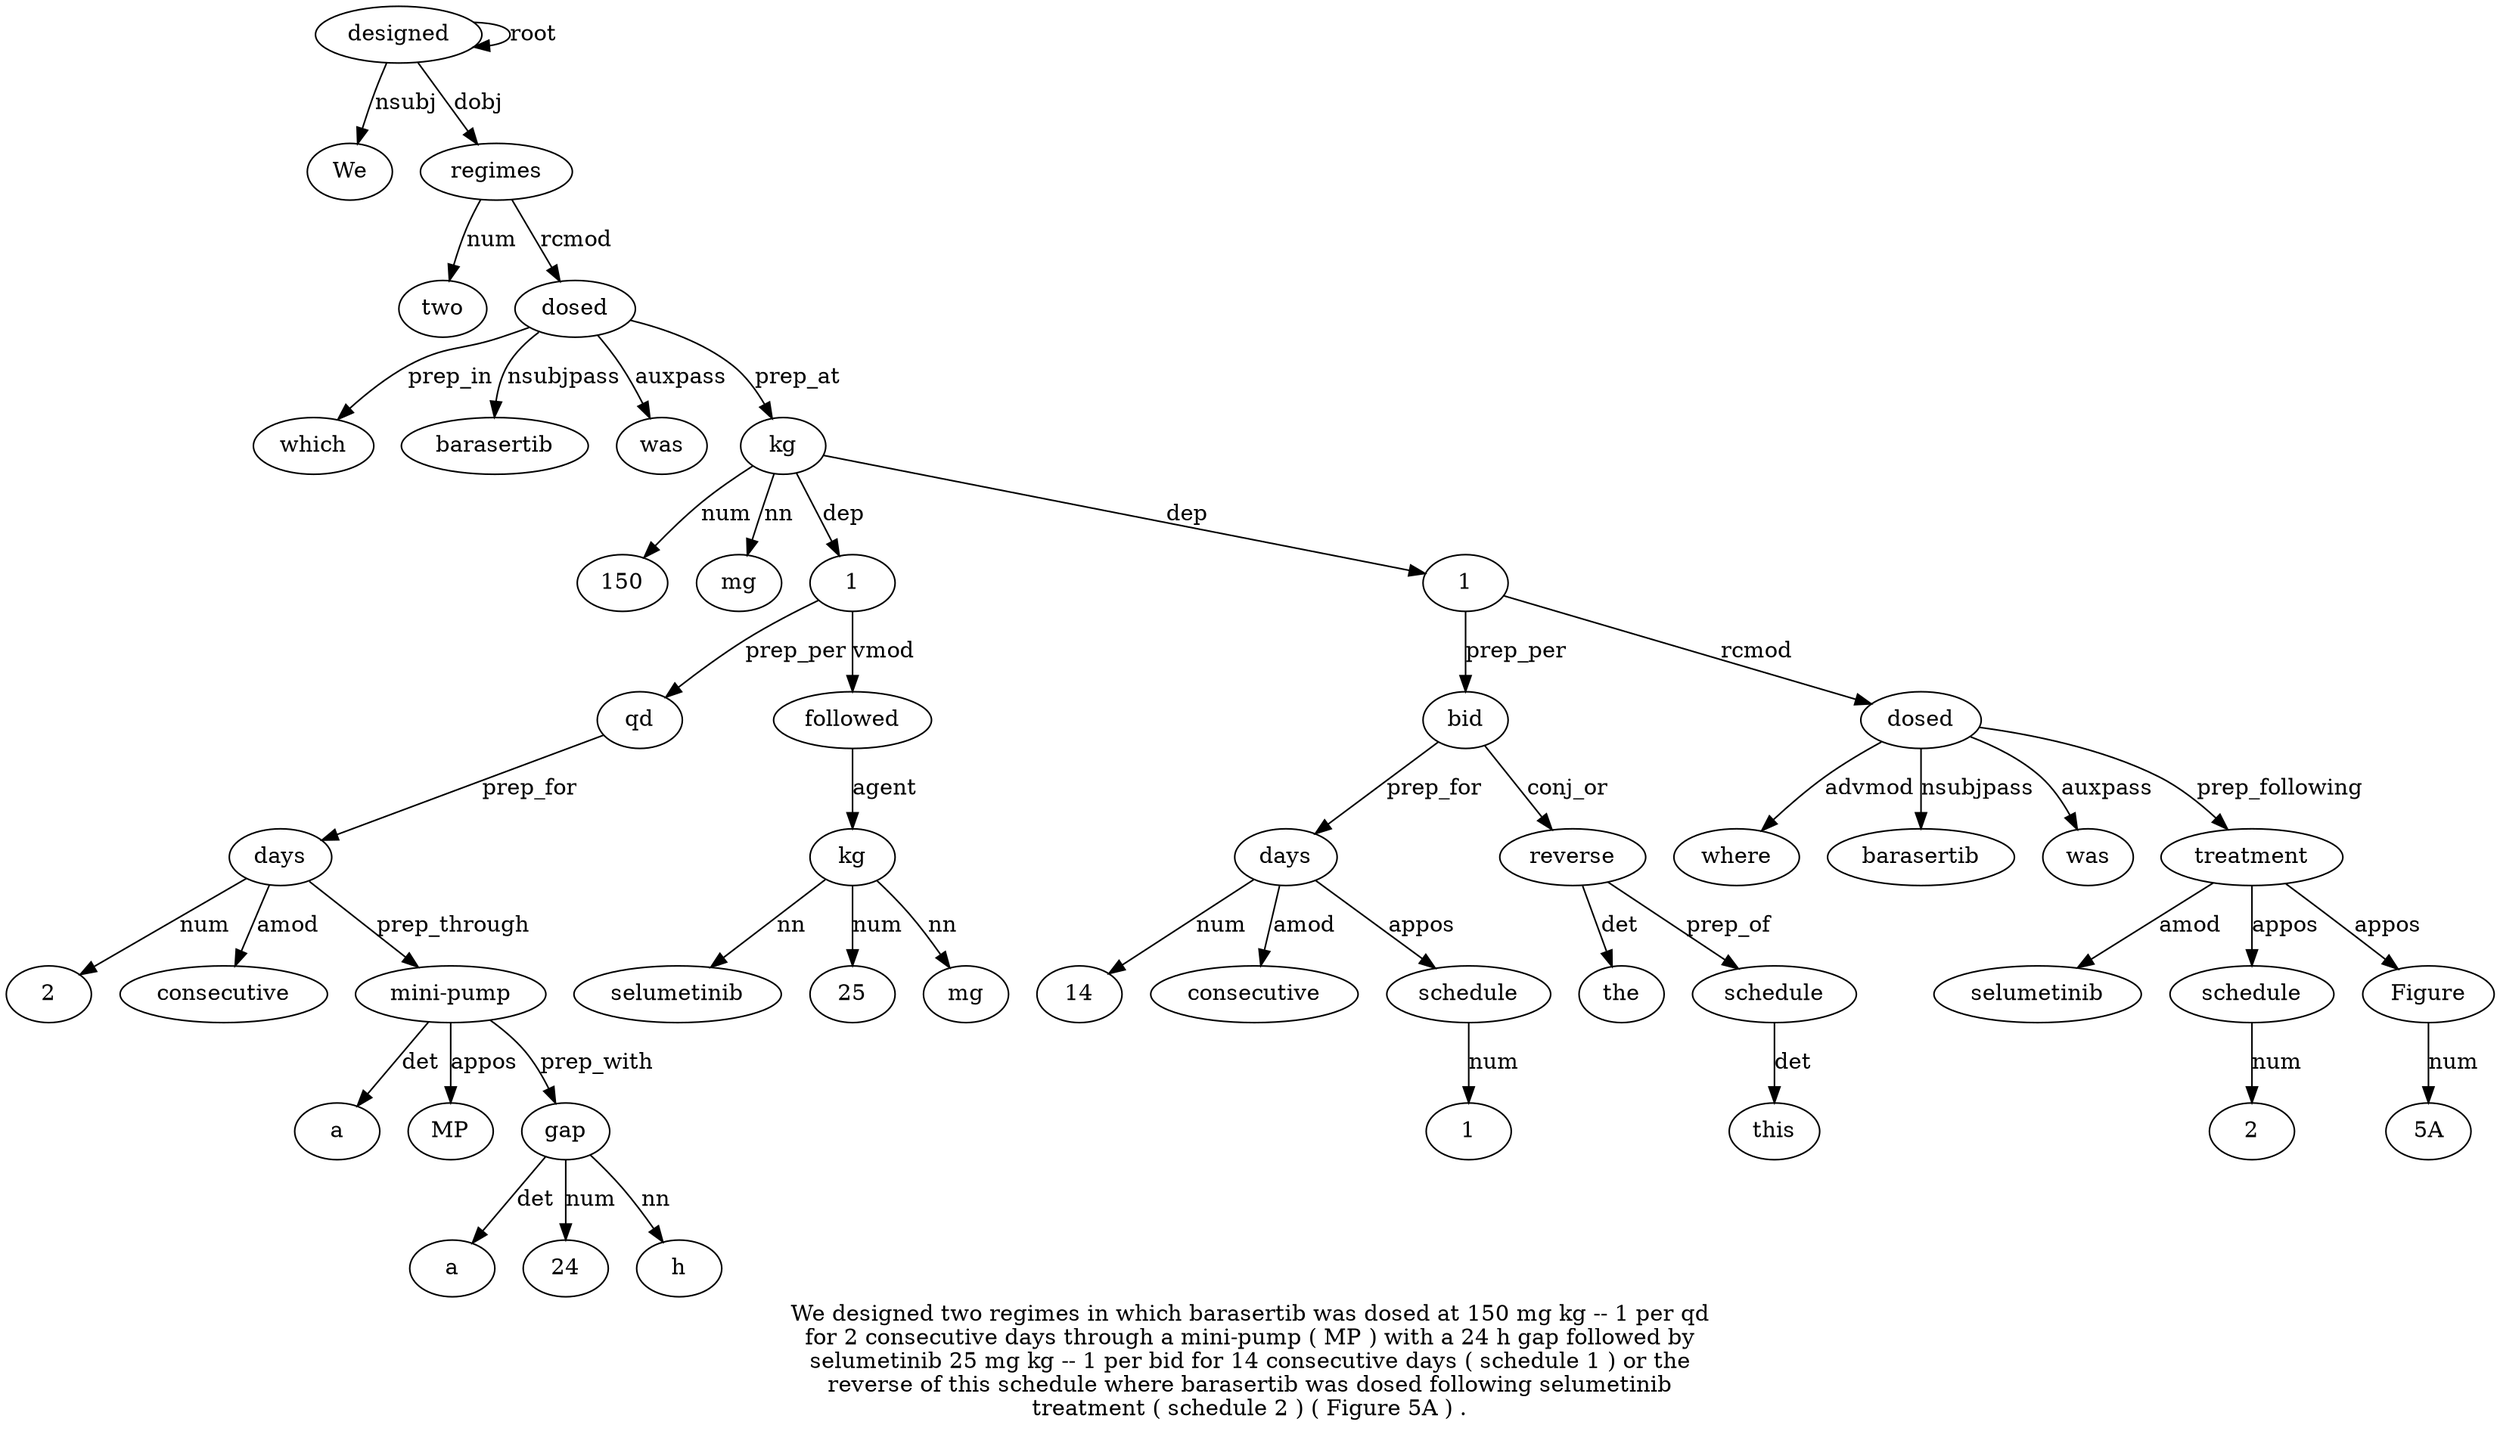 digraph "We designed two regimes in which barasertib was dosed at 150 mg kg -- 1 per qd for 2 consecutive days through a mini-pump ( MP ) with a 24 h gap followed by selumetinib 25 mg kg -- 1 per bid for 14 consecutive days ( schedule 1 ) or the reverse of this schedule where barasertib was dosed following selumetinib treatment ( schedule 2 ) ( Figure 5A ) ." {
label="We designed two regimes in which barasertib was dosed at 150 mg kg -- 1 per qd
for 2 consecutive days through a mini-pump ( MP ) with a 24 h gap followed by
selumetinib 25 mg kg -- 1 per bid for 14 consecutive days ( schedule 1 ) or the
reverse of this schedule where barasertib was dosed following selumetinib
treatment ( schedule 2 ) ( Figure 5A ) .";
designed2 [style=filled, fillcolor=white, label=designed];
We1 [style=filled, fillcolor=white, label=We];
designed2 -> We1  [label=nsubj];
designed2 -> designed2  [label=root];
regimes4 [style=filled, fillcolor=white, label=regimes];
two3 [style=filled, fillcolor=white, label=two];
regimes4 -> two3  [label=num];
designed2 -> regimes4  [label=dobj];
dosed9 [style=filled, fillcolor=white, label=dosed];
which6 [style=filled, fillcolor=white, label=which];
dosed9 -> which6  [label=prep_in];
barasertib7 [style=filled, fillcolor=white, label=barasertib];
dosed9 -> barasertib7  [label=nsubjpass];
was8 [style=filled, fillcolor=white, label=was];
dosed9 -> was8  [label=auxpass];
regimes4 -> dosed9  [label=rcmod];
kg13 [style=filled, fillcolor=white, label=kg];
150 [style=filled, fillcolor=white, label=150];
kg13 -> 150  [label=num];
mg12 [style=filled, fillcolor=white, label=mg];
kg13 -> mg12  [label=nn];
dosed9 -> kg13  [label=prep_at];
115 [style=filled, fillcolor=white, label=1];
kg13 -> 115  [label=dep];
qd17 [style=filled, fillcolor=white, label=qd];
115 -> qd17  [label=prep_per];
days21 [style=filled, fillcolor=white, label=days];
219 [style=filled, fillcolor=white, label=2];
days21 -> 219  [label=num];
consecutive20 [style=filled, fillcolor=white, label=consecutive];
days21 -> consecutive20  [label=amod];
qd17 -> days21  [label=prep_for];
"mini-pump24" [style=filled, fillcolor=white, label="mini-pump"];
a23 [style=filled, fillcolor=white, label=a];
"mini-pump24" -> a23  [label=det];
days21 -> "mini-pump24"  [label=prep_through];
MP26 [style=filled, fillcolor=white, label=MP];
"mini-pump24" -> MP26  [label=appos];
gap32 [style=filled, fillcolor=white, label=gap];
a29 [style=filled, fillcolor=white, label=a];
gap32 -> a29  [label=det];
2430 [style=filled, fillcolor=white, label=24];
gap32 -> 2430  [label=num];
h31 [style=filled, fillcolor=white, label=h];
gap32 -> h31  [label=nn];
"mini-pump24" -> gap32  [label=prep_with];
followed33 [style=filled, fillcolor=white, label=followed];
115 -> followed33  [label=vmod];
kg38 [style=filled, fillcolor=white, label=kg];
selumetinib35 [style=filled, fillcolor=white, label=selumetinib];
kg38 -> selumetinib35  [label=nn];
2536 [style=filled, fillcolor=white, label=25];
kg38 -> 2536  [label=num];
mg37 [style=filled, fillcolor=white, label=mg];
kg38 -> mg37  [label=nn];
followed33 -> kg38  [label=agent];
140 [style=filled, fillcolor=white, label=1];
kg13 -> 140  [label=dep];
bid42 [style=filled, fillcolor=white, label=bid];
140 -> bid42  [label=prep_per];
days46 [style=filled, fillcolor=white, label=days];
14 [style=filled, fillcolor=white, label=14];
days46 -> 14  [label=num];
consecutive45 [style=filled, fillcolor=white, label=consecutive];
days46 -> consecutive45  [label=amod];
bid42 -> days46  [label=prep_for];
schedule48 [style=filled, fillcolor=white, label=schedule];
days46 -> schedule48  [label=appos];
149 [style=filled, fillcolor=white, label=1];
schedule48 -> 149  [label=num];
reverse53 [style=filled, fillcolor=white, label=reverse];
the52 [style=filled, fillcolor=white, label=the];
reverse53 -> the52  [label=det];
bid42 -> reverse53  [label=conj_or];
schedule56 [style=filled, fillcolor=white, label=schedule];
this55 [style=filled, fillcolor=white, label=this];
schedule56 -> this55  [label=det];
reverse53 -> schedule56  [label=prep_of];
dosed60 [style=filled, fillcolor=white, label=dosed];
where57 [style=filled, fillcolor=white, label=where];
dosed60 -> where57  [label=advmod];
barasertib58 [style=filled, fillcolor=white, label=barasertib];
dosed60 -> barasertib58  [label=nsubjpass];
was59 [style=filled, fillcolor=white, label=was];
dosed60 -> was59  [label=auxpass];
140 -> dosed60  [label=rcmod];
treatment63 [style=filled, fillcolor=white, label=treatment];
selumetinib62 [style=filled, fillcolor=white, label=selumetinib];
treatment63 -> selumetinib62  [label=amod];
dosed60 -> treatment63  [label=prep_following];
schedule65 [style=filled, fillcolor=white, label=schedule];
treatment63 -> schedule65  [label=appos];
266 [style=filled, fillcolor=white, label=2];
schedule65 -> 266  [label=num];
Figure69 [style=filled, fillcolor=white, label=Figure];
treatment63 -> Figure69  [label=appos];
"5A70" [style=filled, fillcolor=white, label="5A"];
Figure69 -> "5A70"  [label=num];
}
